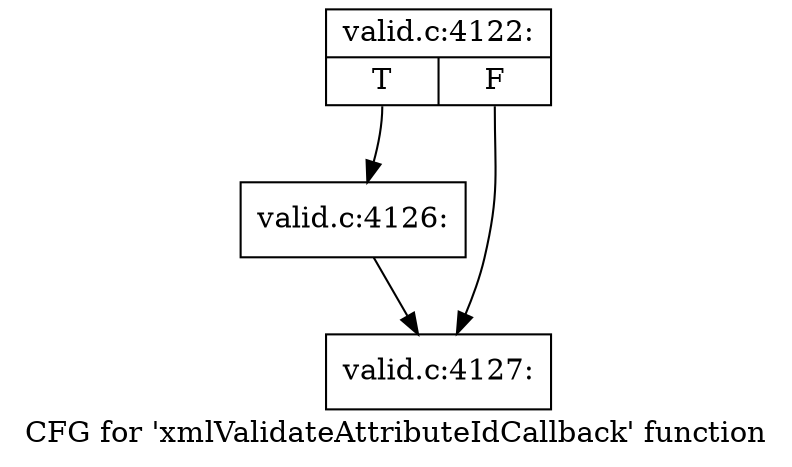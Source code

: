 digraph "CFG for 'xmlValidateAttributeIdCallback' function" {
	label="CFG for 'xmlValidateAttributeIdCallback' function";

	Node0x55fa51048a20 [shape=record,label="{valid.c:4122:|{<s0>T|<s1>F}}"];
	Node0x55fa51048a20:s0 -> Node0x55fa5104b3f0;
	Node0x55fa51048a20:s1 -> Node0x55fa5104b440;
	Node0x55fa5104b3f0 [shape=record,label="{valid.c:4126:}"];
	Node0x55fa5104b3f0 -> Node0x55fa5104b440;
	Node0x55fa5104b440 [shape=record,label="{valid.c:4127:}"];
}
